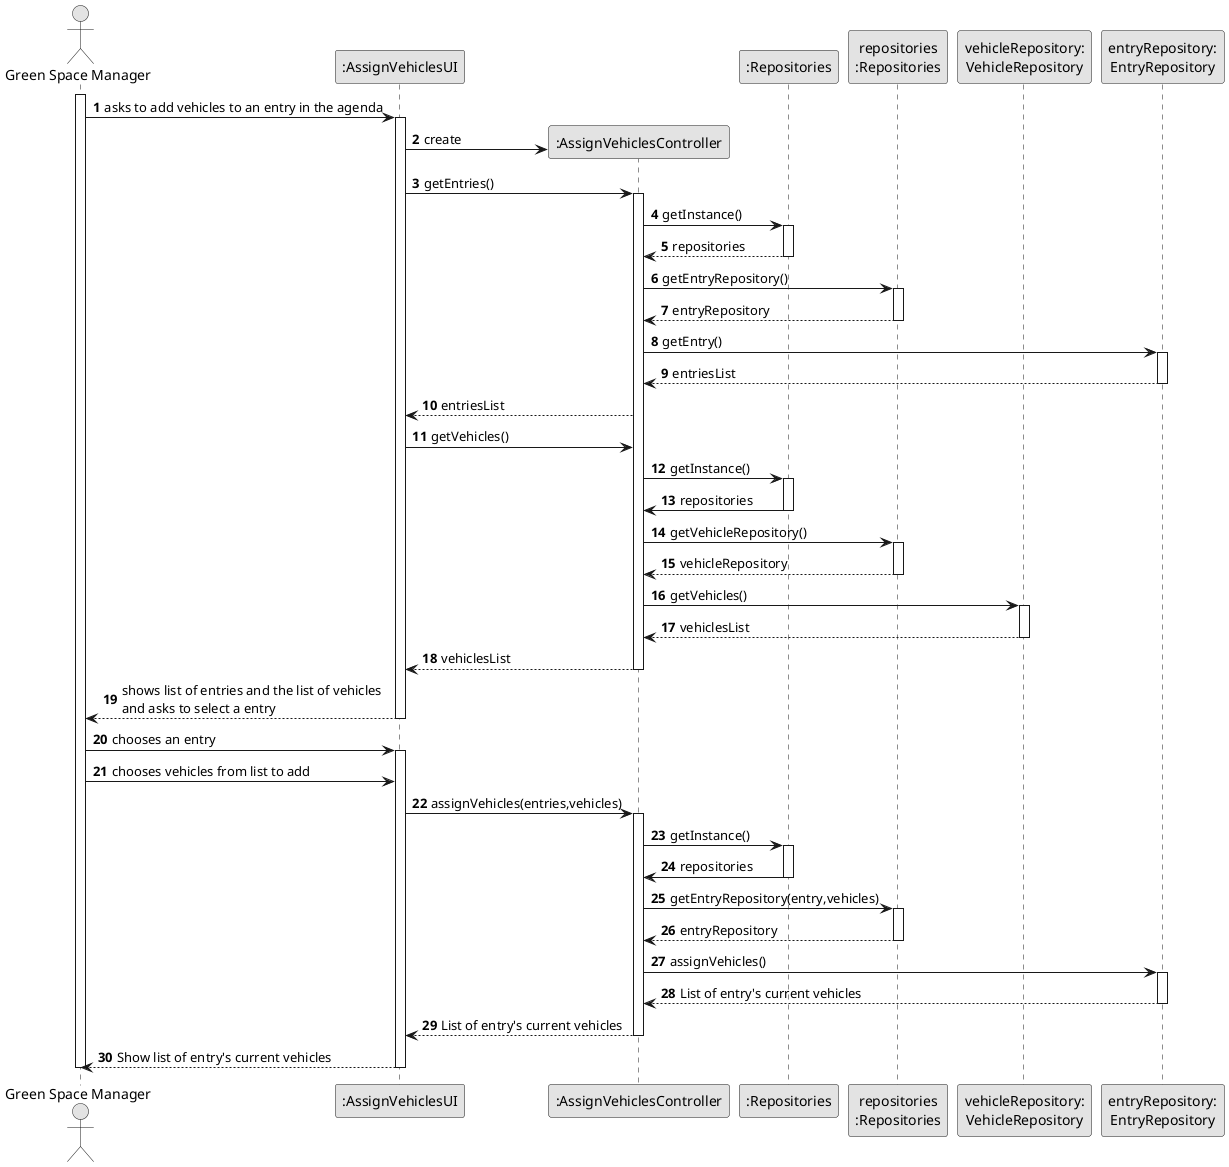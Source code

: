 @startuml
skinparam monochrome true
skinparam packageStyle rectangle
    skinparam shadowing false

    autonumber

    'hide footbox
    actor "Green Space Manager" as HRM
    participant ":AssignVehiclesUI" as UI
    participant ":AssignVehiclesController" as CTRL
    participant ":Repositories" as RepositorySingleton
    participant "repositories\n:Repositories" as PLAT
    participant "vehicleRepository:\nVehicleRepository" as SkillRepository
    participant "entryRepository:\nEntryRepository" as entryRepository
    activate HRM

            HRM -> UI : asks to add vehicles to an entry in the agenda

            activate UI

    '            UI --> ADM : requests data (reference, description,  informal \n description, technical description, duration, cost)
                'create CTRL
                UI -> CTRL** : create

                UI -> CTRL : getEntries()
                activate CTRL

                    CTRL -> RepositorySingleton : getInstance()
                    activate RepositorySingleton

                        RepositorySingleton --> CTRL: repositories
                    deactivate RepositorySingleton

                    CTRL -> PLAT : getEntryRepository()
                    activate PLAT

                        PLAT --> CTRL: entryRepository
                    deactivate PLAT

                    CTRL -> entryRepository : getEntry()
                    activate entryRepository

                        entryRepository--> CTRL : entriesList
                    deactivate entryRepository

                    CTRL --> UI : entriesList






           UI -> CTRL : getVehicles()

                 CTRL -> RepositorySingleton : getInstance()
                 activate RepositorySingleton
                   RepositorySingleton -> CTRL : repositories
                 deactivate RepositorySingleton

                 CTRL -> PLAT : getVehicleRepository()
                 activate PLAT
                   PLAT --> CTRL : vehicleRepository
                 deactivate PLAT

                 CTRL -> SkillRepository : getVehicles()
                 activate SkillRepository
                   SkillRepository --> CTRL : vehiclesList
                 deactivate SkillRepository
                 CTRL --> UI :vehiclesList
               deactivate CTRL

              UI --> HRM : shows list of entries and the list of vehicles \nand asks to select a entry
                          deactivate UI

             HRM -> UI : chooses an entry

             activate UI
              HRM -> UI : chooses vehicles from list to add
               UI -> CTRL :assignVehicles(entries,vehicles)
                        activate CTRL
               CTRL -> RepositorySingleton : getInstance()
                                         activate RepositorySingleton
                                           RepositorySingleton -> CTRL : repositories
                                         deactivate RepositorySingleton

                                         CTRL -> PLAT : getEntryRepository(entry,vehicles)
                                         activate PLAT
                                           PLAT --> CTRL : entryRepository
                                         deactivate PLAT

                                         CTRL -> entryRepository : assignVehicles()
                                       activate entryRepository
                                           entryRepository --> CTRL : List of entry's current vehicles
                                   deactivate entryRepository
                                         CTRL --> UI : List of entry's current vehicles
                                       deactivate CTRL
                                       UI --> HRM :Show list of entry's current vehicles
                                                    deactivate UI





    deactivate HRM

@endumlenduml